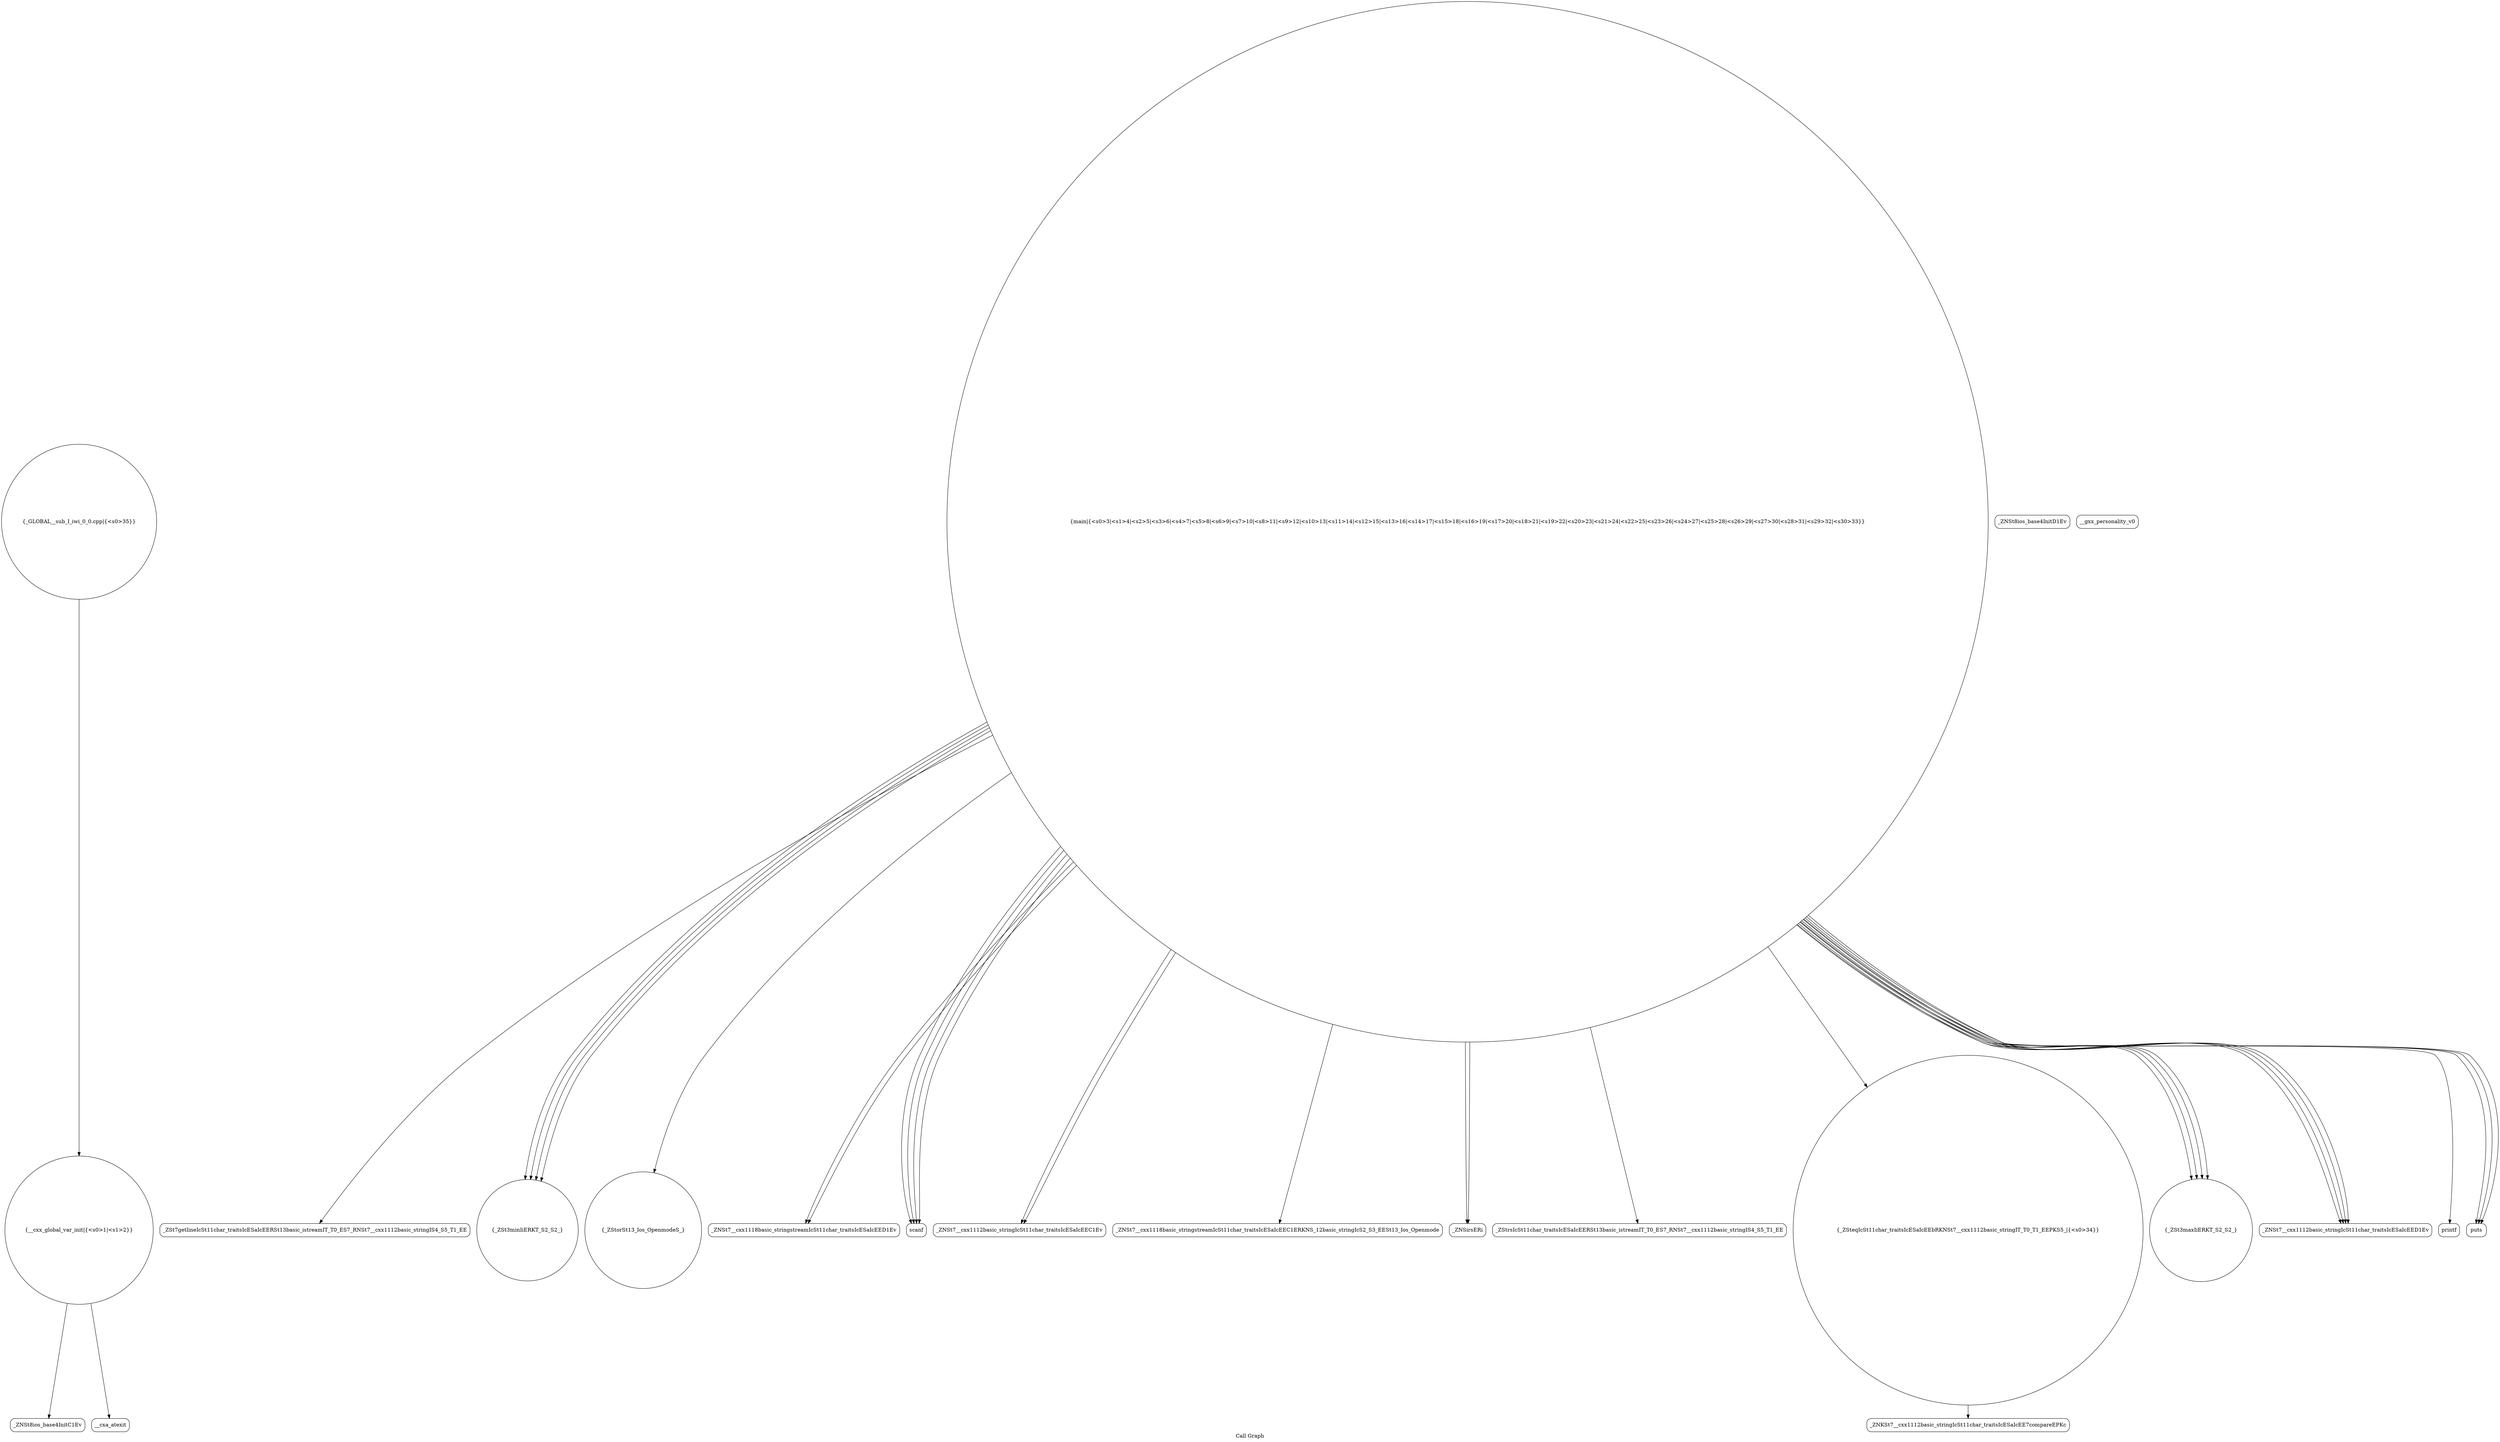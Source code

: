 digraph "Call Graph" {
	label="Call Graph";

	Node0x55d9f56bf420 [shape=record,shape=circle,label="{__cxx_global_var_init|{<s0>1|<s1>2}}"];
	Node0x55d9f56bf420:s0 -> Node0x55d9f56bf4a0[color=black];
	Node0x55d9f56bf420:s1 -> Node0x55d9f572a7e0[color=black];
	Node0x55d9f572a9e0 [shape=record,shape=Mrecord,label="{_ZSt7getlineIcSt11char_traitsIcESaIcEERSt13basic_istreamIT_T0_ES7_RNSt7__cxx1112basic_stringIS4_S5_T1_EE}"];
	Node0x55d9f572ad60 [shape=record,shape=circle,label="{_ZSt3minIiERKT_S2_S2_}"];
	Node0x55d9f572b0e0 [shape=record,shape=circle,label="{_GLOBAL__sub_I_iwi_0_0.cpp|{<s0>35}}"];
	Node0x55d9f572b0e0:s0 -> Node0x55d9f56bf420[color=black];
	Node0x55d9f572a760 [shape=record,shape=Mrecord,label="{_ZNSt8ios_base4InitD1Ev}"];
	Node0x55d9f572aae0 [shape=record,shape=circle,label="{_ZStorSt13_Ios_OpenmodeS_}"];
	Node0x55d9f572ae60 [shape=record,shape=Mrecord,label="{_ZNSt7__cxx1118basic_stringstreamIcSt11char_traitsIcESaIcEED1Ev}"];
	Node0x55d9f572a860 [shape=record,shape=circle,label="{main|{<s0>3|<s1>4|<s2>5|<s3>6|<s4>7|<s5>8|<s6>9|<s7>10|<s8>11|<s9>12|<s10>13|<s11>14|<s12>15|<s13>16|<s14>17|<s15>18|<s16>19|<s17>20|<s18>21|<s19>22|<s20>23|<s21>24|<s22>25|<s23>26|<s24>27|<s25>28|<s26>29|<s27>30|<s28>31|<s29>32|<s30>33}}"];
	Node0x55d9f572a860:s0 -> Node0x55d9f572a8e0[color=black];
	Node0x55d9f572a860:s1 -> Node0x55d9f572a8e0[color=black];
	Node0x55d9f572a860:s2 -> Node0x55d9f572a960[color=black];
	Node0x55d9f572a860:s3 -> Node0x55d9f572a960[color=black];
	Node0x55d9f572a860:s4 -> Node0x55d9f572a9e0[color=black];
	Node0x55d9f572a860:s5 -> Node0x55d9f572aae0[color=black];
	Node0x55d9f572a860:s6 -> Node0x55d9f572ab60[color=black];
	Node0x55d9f572a860:s7 -> Node0x55d9f572ac60[color=black];
	Node0x55d9f572a860:s8 -> Node0x55d9f572ac60[color=black];
	Node0x55d9f572a860:s9 -> Node0x55d9f572abe0[color=black];
	Node0x55d9f572a860:s10 -> Node0x55d9f572ace0[color=black];
	Node0x55d9f572a860:s11 -> Node0x55d9f572ad60[color=black];
	Node0x55d9f572a860:s12 -> Node0x55d9f572ade0[color=black];
	Node0x55d9f572a860:s13 -> Node0x55d9f572ad60[color=black];
	Node0x55d9f572a860:s14 -> Node0x55d9f572ade0[color=black];
	Node0x55d9f572a860:s15 -> Node0x55d9f572ae60[color=black];
	Node0x55d9f572a860:s16 -> Node0x55d9f572ae60[color=black];
	Node0x55d9f572a860:s17 -> Node0x55d9f572aee0[color=black];
	Node0x55d9f572a860:s18 -> Node0x55d9f572aee0[color=black];
	Node0x55d9f572a860:s19 -> Node0x55d9f572aee0[color=black];
	Node0x55d9f572a860:s20 -> Node0x55d9f572aee0[color=black];
	Node0x55d9f572a860:s21 -> Node0x55d9f572a8e0[color=black];
	Node0x55d9f572a860:s22 -> Node0x55d9f572af60[color=black];
	Node0x55d9f572a860:s23 -> Node0x55d9f572a8e0[color=black];
	Node0x55d9f572a860:s24 -> Node0x55d9f572ad60[color=black];
	Node0x55d9f572a860:s25 -> Node0x55d9f572ade0[color=black];
	Node0x55d9f572a860:s26 -> Node0x55d9f572ad60[color=black];
	Node0x55d9f572a860:s27 -> Node0x55d9f572ade0[color=black];
	Node0x55d9f572a860:s28 -> Node0x55d9f572afe0[color=black];
	Node0x55d9f572a860:s29 -> Node0x55d9f572afe0[color=black];
	Node0x55d9f572a860:s30 -> Node0x55d9f572afe0[color=black];
	Node0x55d9f572abe0 [shape=record,shape=Mrecord,label="{_ZStrsIcSt11char_traitsIcESaIcEERSt13basic_istreamIT_T0_ES7_RNSt7__cxx1112basic_stringIS4_S5_T1_EE}"];
	Node0x55d9f572af60 [shape=record,shape=Mrecord,label="{printf}"];
	Node0x55d9f572a960 [shape=record,shape=Mrecord,label="{_ZNSt7__cxx1112basic_stringIcSt11char_traitsIcESaIcEEC1Ev}"];
	Node0x55d9f572ace0 [shape=record,shape=circle,label="{_ZSteqIcSt11char_traitsIcESaIcEEbRKNSt7__cxx1112basic_stringIT_T0_T1_EEPKS5_|{<s0>34}}"];
	Node0x55d9f572ace0:s0 -> Node0x55d9f572b060[color=black];
	Node0x55d9f572b060 [shape=record,shape=Mrecord,label="{_ZNKSt7__cxx1112basic_stringIcSt11char_traitsIcESaIcEE7compareEPKc}"];
	Node0x55d9f56bf4a0 [shape=record,shape=Mrecord,label="{_ZNSt8ios_base4InitC1Ev}"];
	Node0x55d9f572aa60 [shape=record,shape=Mrecord,label="{__gxx_personality_v0}"];
	Node0x55d9f572ade0 [shape=record,shape=circle,label="{_ZSt3maxIiERKT_S2_S2_}"];
	Node0x55d9f572a7e0 [shape=record,shape=Mrecord,label="{__cxa_atexit}"];
	Node0x55d9f572ab60 [shape=record,shape=Mrecord,label="{_ZNSt7__cxx1118basic_stringstreamIcSt11char_traitsIcESaIcEEC1ERKNS_12basic_stringIcS2_S3_EESt13_Ios_Openmode}"];
	Node0x55d9f572aee0 [shape=record,shape=Mrecord,label="{_ZNSt7__cxx1112basic_stringIcSt11char_traitsIcESaIcEED1Ev}"];
	Node0x55d9f572a8e0 [shape=record,shape=Mrecord,label="{scanf}"];
	Node0x55d9f572ac60 [shape=record,shape=Mrecord,label="{_ZNSirsERi}"];
	Node0x55d9f572afe0 [shape=record,shape=Mrecord,label="{puts}"];
}
